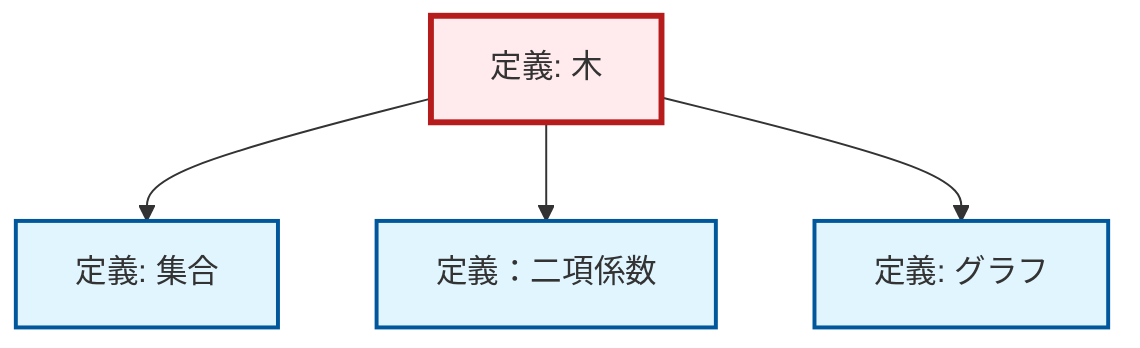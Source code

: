 graph TD
    classDef definition fill:#e1f5fe,stroke:#01579b,stroke-width:2px
    classDef theorem fill:#f3e5f5,stroke:#4a148c,stroke-width:2px
    classDef axiom fill:#fff3e0,stroke:#e65100,stroke-width:2px
    classDef example fill:#e8f5e9,stroke:#1b5e20,stroke-width:2px
    classDef current fill:#ffebee,stroke:#b71c1c,stroke-width:3px
    def-graph["定義: グラフ"]:::definition
    def-set["定義: 集合"]:::definition
    def-tree["定義: 木"]:::definition
    def-binomial-coefficient["定義：二項係数"]:::definition
    def-tree --> def-set
    def-tree --> def-binomial-coefficient
    def-tree --> def-graph
    class def-tree current